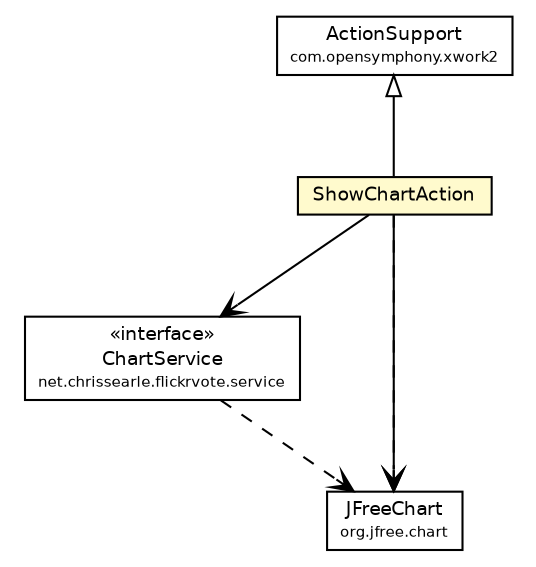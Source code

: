 #!/usr/local/bin/dot
#
# Class diagram 
# Generated by UmlGraph version 4.6 (http://www.spinellis.gr/sw/umlgraph)
#

digraph G {
	edge [fontname="Helvetica",fontsize=10,labelfontname="Helvetica",labelfontsize=10];
	node [fontname="Helvetica",fontsize=10,shape=plaintext];
	// net.chrissearle.flickrvote.service.ChartService
	c8880 [label=<<table border="0" cellborder="1" cellspacing="0" cellpadding="2" port="p" href="../../service/ChartService.html">
		<tr><td><table border="0" cellspacing="0" cellpadding="1">
			<tr><td> &laquo;interface&raquo; </td></tr>
			<tr><td> ChartService </td></tr>
			<tr><td><font point-size="7.0"> net.chrissearle.flickrvote.service </font></td></tr>
		</table></td></tr>
		</table>>, fontname="Helvetica", fontcolor="black", fontsize=9.0];
	// net.chrissearle.flickrvote.web.chart.ShowChartAction
	c8912 [label=<<table border="0" cellborder="1" cellspacing="0" cellpadding="2" port="p" bgcolor="lemonChiffon" href="./ShowChartAction.html">
		<tr><td><table border="0" cellspacing="0" cellpadding="1">
			<tr><td> ShowChartAction </td></tr>
		</table></td></tr>
		</table>>, fontname="Helvetica", fontcolor="black", fontsize=9.0];
	//net.chrissearle.flickrvote.web.chart.ShowChartAction extends com.opensymphony.xwork2.ActionSupport
	c8948:p -> c8912:p [dir=back,arrowtail=empty];
	// net.chrissearle.flickrvote.web.chart.ShowChartAction NAVASSOC org.jfree.chart.JFreeChart
	c8912:p -> c8949:p [taillabel="", label="", headlabel="", fontname="Helvetica", fontcolor="black", fontsize=10.0, color="black", arrowhead=open];
	// net.chrissearle.flickrvote.web.chart.ShowChartAction NAVASSOC net.chrissearle.flickrvote.service.ChartService
	c8912:p -> c8880:p [taillabel="", label="", headlabel="", fontname="Helvetica", fontcolor="black", fontsize=10.0, color="black", arrowhead=open];
	// net.chrissearle.flickrvote.service.ChartService DEPEND org.jfree.chart.JFreeChart
	c8880:p -> c8949:p [taillabel="", label="", headlabel="", fontname="Helvetica", fontcolor="black", fontsize=10.0, color="black", arrowhead=open, style=dashed];
	// net.chrissearle.flickrvote.web.chart.ShowChartAction DEPEND org.jfree.chart.JFreeChart
	c8912:p -> c8949:p [taillabel="", label="", headlabel="", fontname="Helvetica", fontcolor="black", fontsize=10.0, color="black", arrowhead=open, style=dashed];
	// org.jfree.chart.JFreeChart
	c8949 [label=<<table border="0" cellborder="1" cellspacing="0" cellpadding="2" port="p">
		<tr><td><table border="0" cellspacing="0" cellpadding="1">
			<tr><td> JFreeChart </td></tr>
			<tr><td><font point-size="7.0"> org.jfree.chart </font></td></tr>
		</table></td></tr>
		</table>>, fontname="Helvetica", fontcolor="black", fontsize=9.0];
	// com.opensymphony.xwork2.ActionSupport
	c8948 [label=<<table border="0" cellborder="1" cellspacing="0" cellpadding="2" port="p">
		<tr><td><table border="0" cellspacing="0" cellpadding="1">
			<tr><td> ActionSupport </td></tr>
			<tr><td><font point-size="7.0"> com.opensymphony.xwork2 </font></td></tr>
		</table></td></tr>
		</table>>, fontname="Helvetica", fontcolor="black", fontsize=9.0];
}


